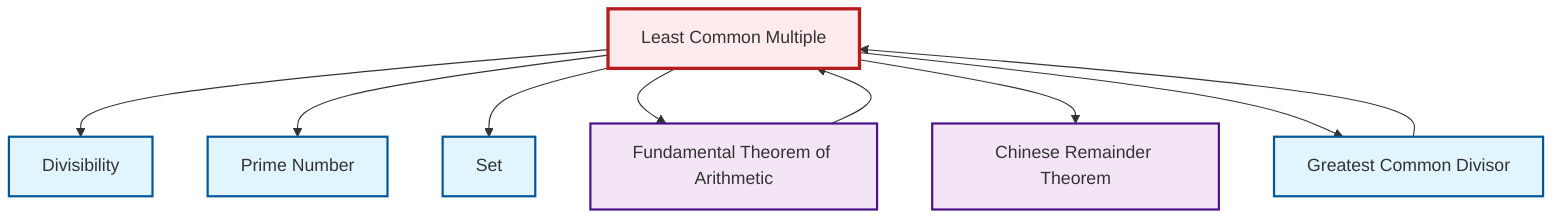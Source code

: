 graph TD
    classDef definition fill:#e1f5fe,stroke:#01579b,stroke-width:2px
    classDef theorem fill:#f3e5f5,stroke:#4a148c,stroke-width:2px
    classDef axiom fill:#fff3e0,stroke:#e65100,stroke-width:2px
    classDef example fill:#e8f5e9,stroke:#1b5e20,stroke-width:2px
    classDef current fill:#ffebee,stroke:#b71c1c,stroke-width:3px
    def-lcm["Least Common Multiple"]:::definition
    def-gcd["Greatest Common Divisor"]:::definition
    def-prime["Prime Number"]:::definition
    thm-fundamental-arithmetic["Fundamental Theorem of Arithmetic"]:::theorem
    def-set["Set"]:::definition
    def-divisibility["Divisibility"]:::definition
    thm-chinese-remainder["Chinese Remainder Theorem"]:::theorem
    def-lcm --> def-divisibility
    thm-fundamental-arithmetic --> def-lcm
    def-lcm --> def-prime
    def-lcm --> def-set
    def-lcm --> thm-fundamental-arithmetic
    def-lcm --> thm-chinese-remainder
    def-gcd --> def-lcm
    def-lcm --> def-gcd
    class def-lcm current